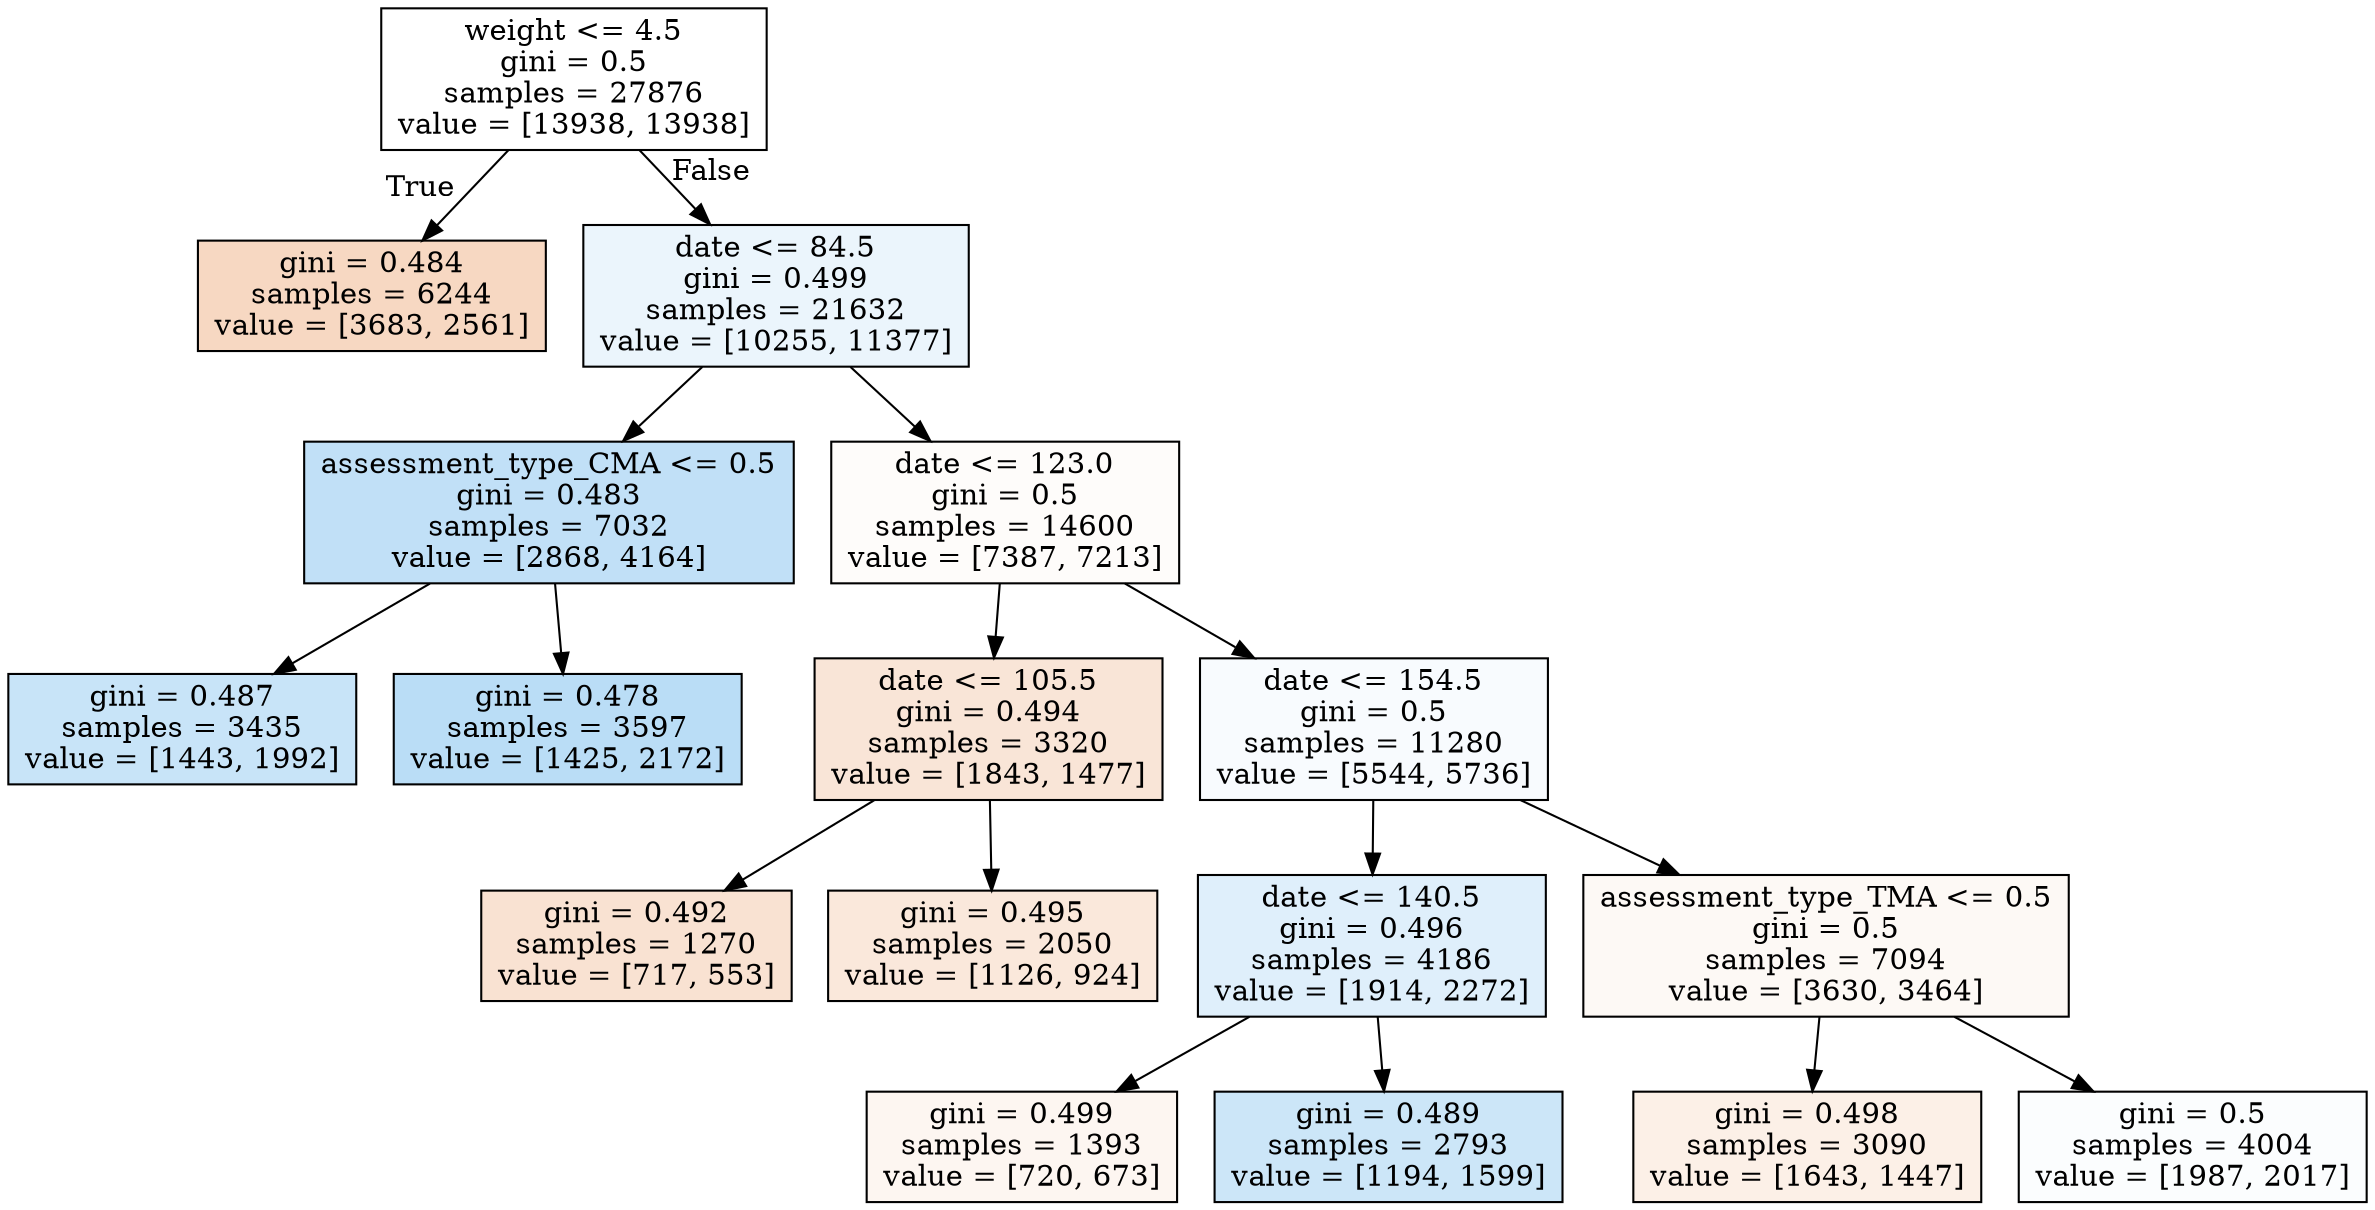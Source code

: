 digraph Tree {
node [shape=box, style="filled", color="black"] ;
0 [label="weight <= 4.5\ngini = 0.5\nsamples = 27876\nvalue = [13938, 13938]", fillcolor="#e5813900"] ;
1 [label="gini = 0.484\nsamples = 6244\nvalue = [3683, 2561]", fillcolor="#e581394e"] ;
0 -> 1 [labeldistance=2.5, labelangle=45, headlabel="True"] ;
2 [label="date <= 84.5\ngini = 0.499\nsamples = 21632\nvalue = [10255, 11377]", fillcolor="#399de519"] ;
0 -> 2 [labeldistance=2.5, labelangle=-45, headlabel="False"] ;
3 [label="assessment_type_CMA <= 0.5\ngini = 0.483\nsamples = 7032\nvalue = [2868, 4164]", fillcolor="#399de54f"] ;
2 -> 3 ;
4 [label="gini = 0.487\nsamples = 3435\nvalue = [1443, 1992]", fillcolor="#399de546"] ;
3 -> 4 ;
5 [label="gini = 0.478\nsamples = 3597\nvalue = [1425, 2172]", fillcolor="#399de558"] ;
3 -> 5 ;
6 [label="date <= 123.0\ngini = 0.5\nsamples = 14600\nvalue = [7387, 7213]", fillcolor="#e5813906"] ;
2 -> 6 ;
7 [label="date <= 105.5\ngini = 0.494\nsamples = 3320\nvalue = [1843, 1477]", fillcolor="#e5813933"] ;
6 -> 7 ;
8 [label="gini = 0.492\nsamples = 1270\nvalue = [717, 553]", fillcolor="#e581393a"] ;
7 -> 8 ;
9 [label="gini = 0.495\nsamples = 2050\nvalue = [1126, 924]", fillcolor="#e581392e"] ;
7 -> 9 ;
10 [label="date <= 154.5\ngini = 0.5\nsamples = 11280\nvalue = [5544, 5736]", fillcolor="#399de509"] ;
6 -> 10 ;
11 [label="date <= 140.5\ngini = 0.496\nsamples = 4186\nvalue = [1914, 2272]", fillcolor="#399de528"] ;
10 -> 11 ;
12 [label="gini = 0.499\nsamples = 1393\nvalue = [720, 673]", fillcolor="#e5813911"] ;
11 -> 12 ;
13 [label="gini = 0.489\nsamples = 2793\nvalue = [1194, 1599]", fillcolor="#399de541"] ;
11 -> 13 ;
14 [label="assessment_type_TMA <= 0.5\ngini = 0.5\nsamples = 7094\nvalue = [3630, 3464]", fillcolor="#e581390c"] ;
10 -> 14 ;
15 [label="gini = 0.498\nsamples = 3090\nvalue = [1643, 1447]", fillcolor="#e581391e"] ;
14 -> 15 ;
16 [label="gini = 0.5\nsamples = 4004\nvalue = [1987, 2017]", fillcolor="#399de504"] ;
14 -> 16 ;
}
